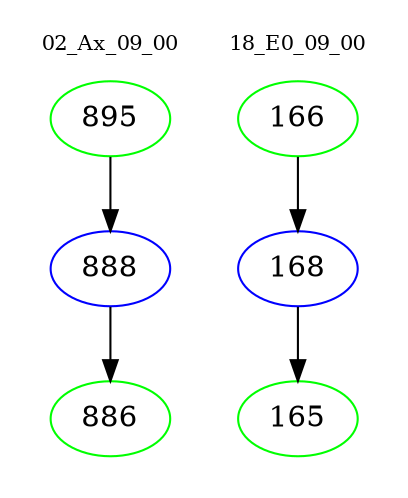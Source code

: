 digraph{
subgraph cluster_0 {
color = white
label = "02_Ax_09_00";
fontsize=10;
T0_895 [label="895", color="green"]
T0_895 -> T0_888 [color="black"]
T0_888 [label="888", color="blue"]
T0_888 -> T0_886 [color="black"]
T0_886 [label="886", color="green"]
}
subgraph cluster_1 {
color = white
label = "18_E0_09_00";
fontsize=10;
T1_166 [label="166", color="green"]
T1_166 -> T1_168 [color="black"]
T1_168 [label="168", color="blue"]
T1_168 -> T1_165 [color="black"]
T1_165 [label="165", color="green"]
}
}
